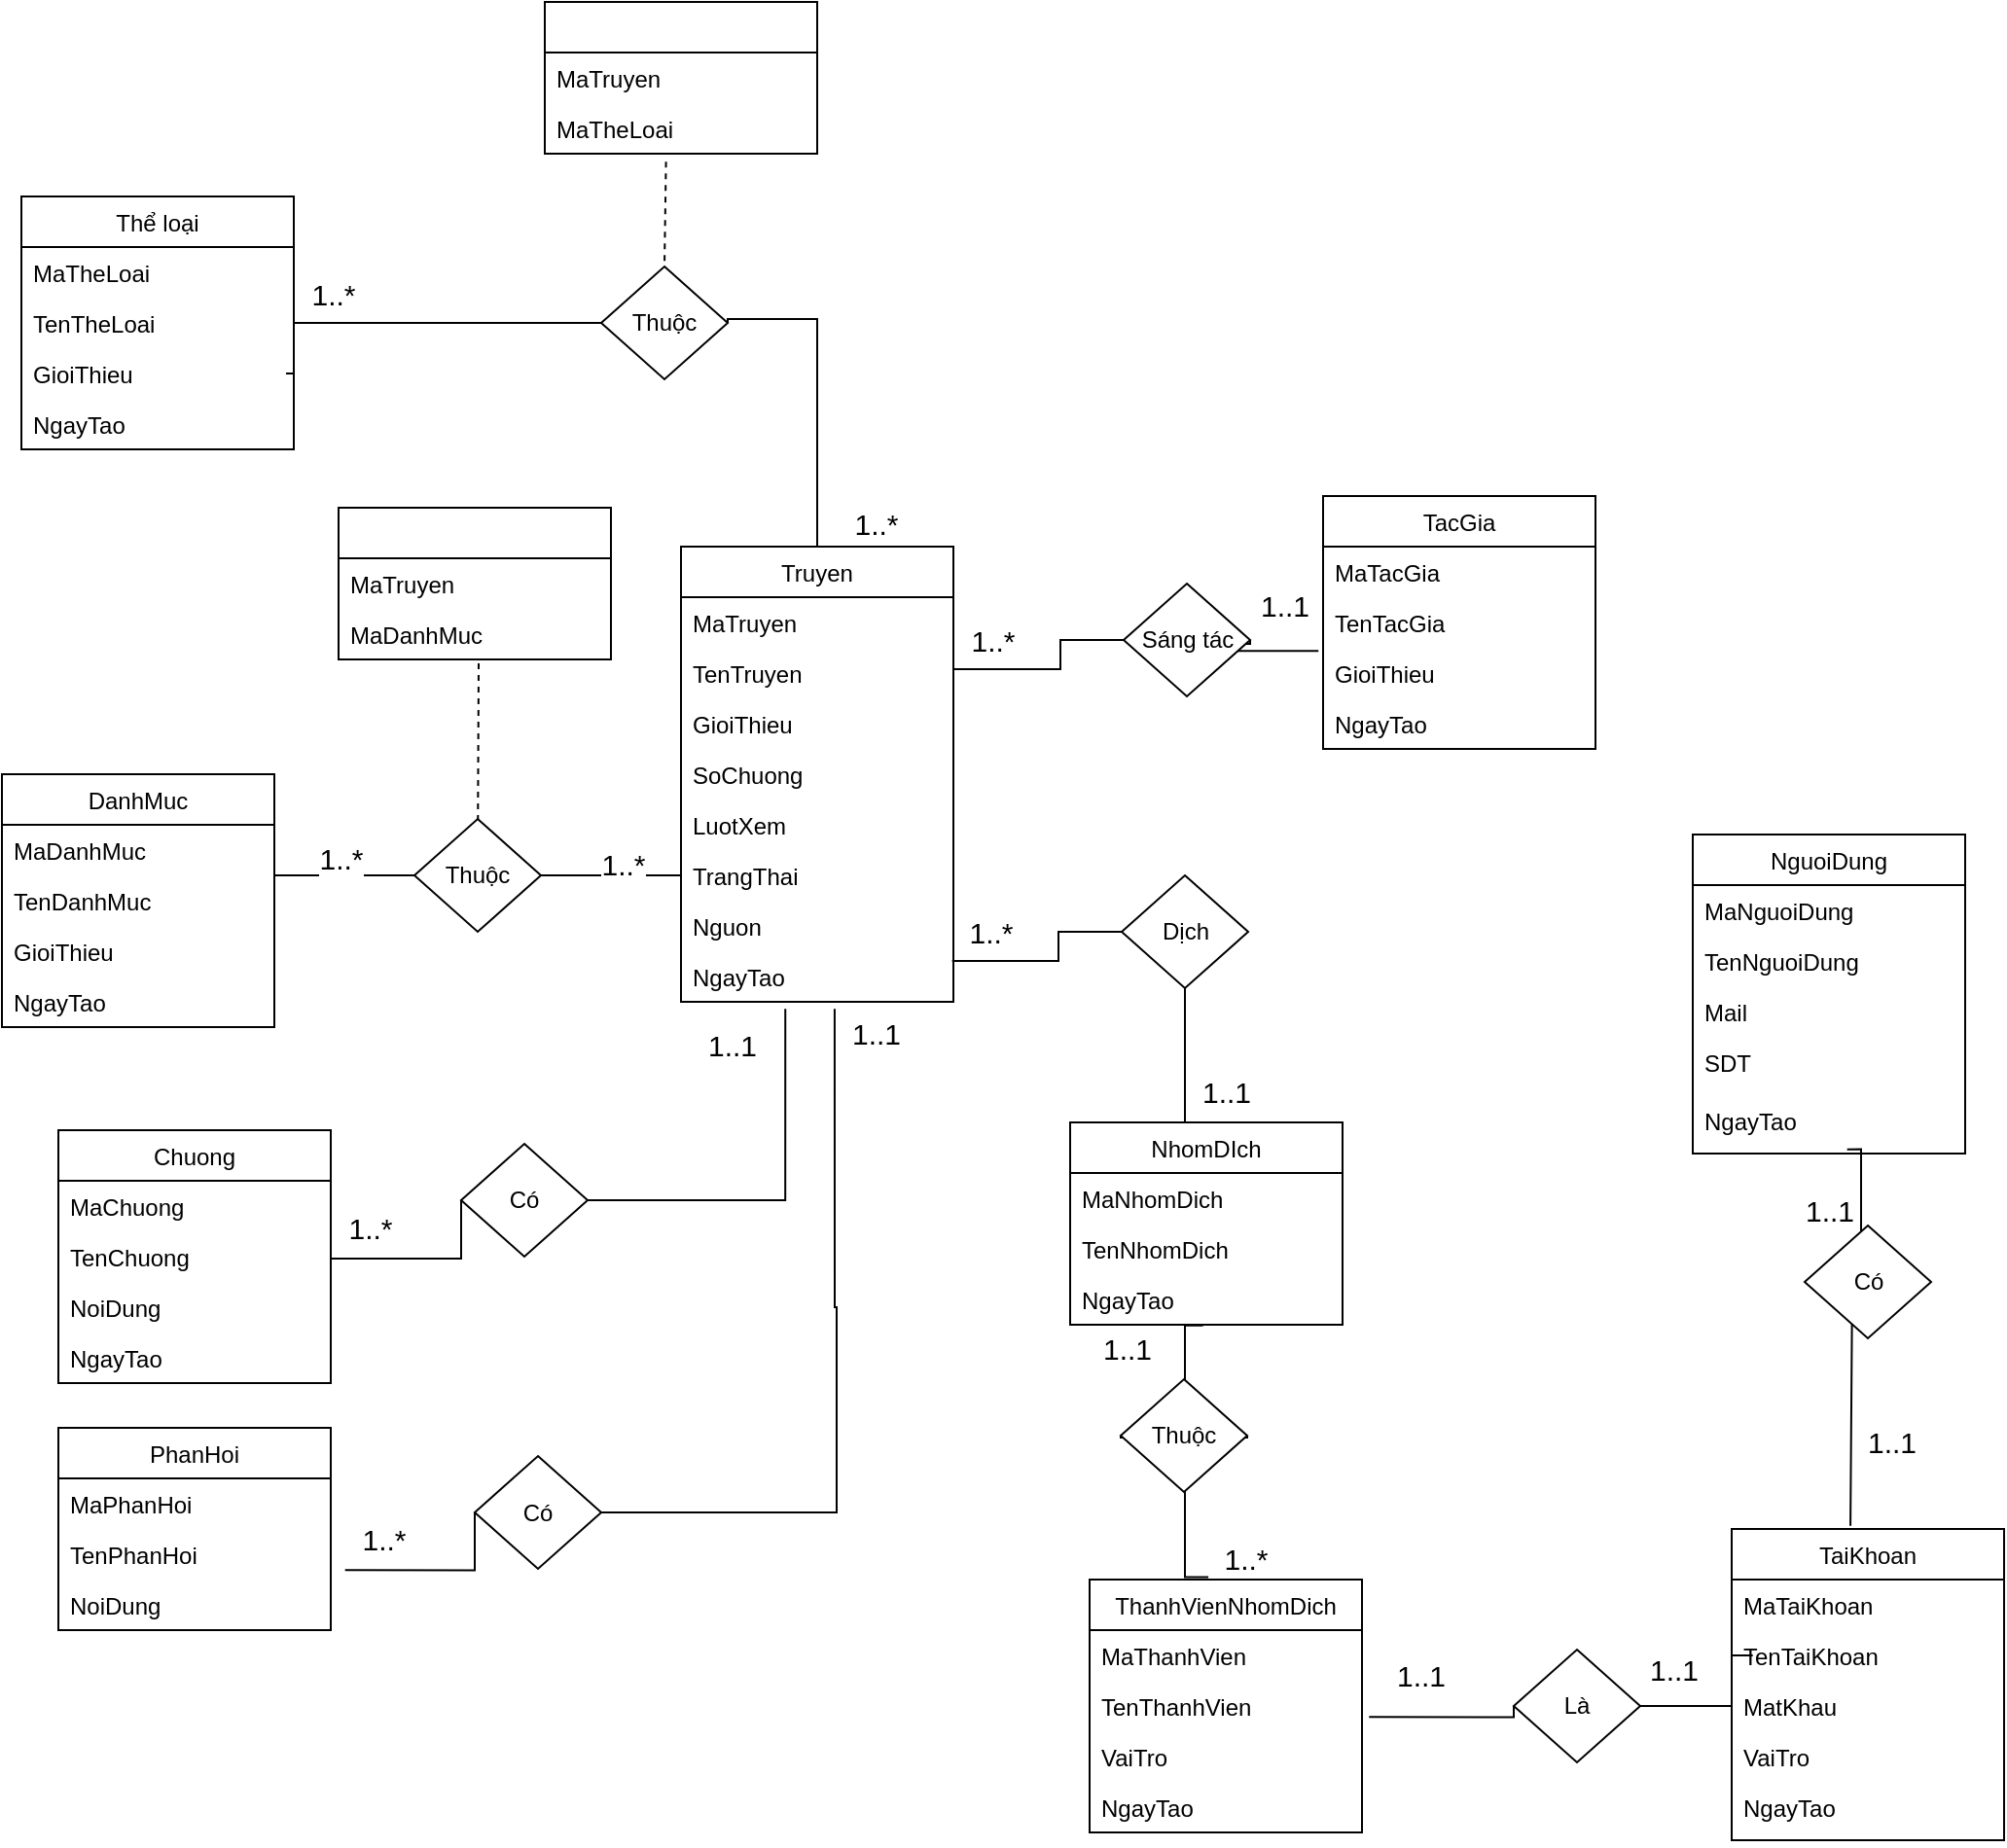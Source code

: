 <mxfile version="12.0.3" type="google" pages="1"><diagram name="Page-1" id="c4acf3e9-155e-7222-9cf6-157b1a14988f"><mxGraphModel dx="854" dy="446" grid="1" gridSize="10" guides="1" tooltips="1" connect="1" arrows="1" fold="1" page="1" pageScale="1" pageWidth="1654" pageHeight="2336" background="#ffffff" math="0" shadow="0"><root><mxCell id="0"/><mxCell id="1" parent="0"/><mxCell id="H9DN5l-8AdEKGh3G7MqB-5" value="DanhMuc" style="swimlane;fontStyle=0;childLayout=stackLayout;horizontal=1;startSize=26;fillColor=none;horizontalStack=0;resizeParent=1;resizeParentMax=0;resizeLast=0;collapsible=1;marginBottom=0;" parent="1" vertex="1"><mxGeometry x="360" y="427" width="140" height="130" as="geometry"/></mxCell><mxCell id="H9DN5l-8AdEKGh3G7MqB-6" value="MaDanhMuc" style="text;strokeColor=none;fillColor=none;align=left;verticalAlign=top;spacingLeft=4;spacingRight=4;overflow=hidden;rotatable=0;points=[[0,0.5],[1,0.5]];portConstraint=eastwest;" parent="H9DN5l-8AdEKGh3G7MqB-5" vertex="1"><mxGeometry y="26" width="140" height="26" as="geometry"/></mxCell><mxCell id="H9DN5l-8AdEKGh3G7MqB-7" value="TenDanhMuc" style="text;strokeColor=none;fillColor=none;align=left;verticalAlign=top;spacingLeft=4;spacingRight=4;overflow=hidden;rotatable=0;points=[[0,0.5],[1,0.5]];portConstraint=eastwest;" parent="H9DN5l-8AdEKGh3G7MqB-5" vertex="1"><mxGeometry y="52" width="140" height="26" as="geometry"/></mxCell><mxCell id="H9DN5l-8AdEKGh3G7MqB-8" value="GioiThieu&#10;" style="text;strokeColor=none;fillColor=none;align=left;verticalAlign=top;spacingLeft=4;spacingRight=4;overflow=hidden;rotatable=0;points=[[0,0.5],[1,0.5]];portConstraint=eastwest;" parent="H9DN5l-8AdEKGh3G7MqB-5" vertex="1"><mxGeometry y="78" width="140" height="26" as="geometry"/></mxCell><mxCell id="H9DN5l-8AdEKGh3G7MqB-9" value="NgayTao" style="text;strokeColor=none;fillColor=none;align=left;verticalAlign=top;spacingLeft=4;spacingRight=4;overflow=hidden;rotatable=0;points=[[0,0.5],[1,0.5]];portConstraint=eastwest;" parent="H9DN5l-8AdEKGh3G7MqB-5" vertex="1"><mxGeometry y="104" width="140" height="26" as="geometry"/></mxCell><mxCell id="H9DN5l-8AdEKGh3G7MqB-26" value="Thể loại" style="swimlane;fontStyle=0;childLayout=stackLayout;horizontal=1;startSize=26;fillColor=none;horizontalStack=0;resizeParent=1;resizeParentMax=0;resizeLast=0;collapsible=1;marginBottom=0;" parent="1" vertex="1"><mxGeometry x="370" y="130" width="140" height="130" as="geometry"/></mxCell><mxCell id="H9DN5l-8AdEKGh3G7MqB-27" value="MaTheLoai" style="text;strokeColor=none;fillColor=none;align=left;verticalAlign=top;spacingLeft=4;spacingRight=4;overflow=hidden;rotatable=0;points=[[0,0.5],[1,0.5]];portConstraint=eastwest;" parent="H9DN5l-8AdEKGh3G7MqB-26" vertex="1"><mxGeometry y="26" width="140" height="26" as="geometry"/></mxCell><mxCell id="H9DN5l-8AdEKGh3G7MqB-28" value="TenTheLoai" style="text;strokeColor=none;fillColor=none;align=left;verticalAlign=top;spacingLeft=4;spacingRight=4;overflow=hidden;rotatable=0;points=[[0,0.5],[1,0.5]];portConstraint=eastwest;" parent="H9DN5l-8AdEKGh3G7MqB-26" vertex="1"><mxGeometry y="52" width="140" height="26" as="geometry"/></mxCell><mxCell id="H9DN5l-8AdEKGh3G7MqB-29" value="GioiThieu&#10;" style="text;strokeColor=none;fillColor=none;align=left;verticalAlign=top;spacingLeft=4;spacingRight=4;overflow=hidden;rotatable=0;points=[[0,0.5],[1,0.5]];portConstraint=eastwest;" parent="H9DN5l-8AdEKGh3G7MqB-26" vertex="1"><mxGeometry y="78" width="140" height="26" as="geometry"/></mxCell><mxCell id="H9DN5l-8AdEKGh3G7MqB-30" value="NgayTao" style="text;strokeColor=none;fillColor=none;align=left;verticalAlign=top;spacingLeft=4;spacingRight=4;overflow=hidden;rotatable=0;points=[[0,0.5],[1,0.5]];portConstraint=eastwest;" parent="H9DN5l-8AdEKGh3G7MqB-26" vertex="1"><mxGeometry y="104" width="140" height="26" as="geometry"/></mxCell><mxCell id="H9DN5l-8AdEKGh3G7MqB-31" value="TacGia" style="swimlane;fontStyle=0;childLayout=stackLayout;horizontal=1;startSize=26;fillColor=none;horizontalStack=0;resizeParent=1;resizeParentMax=0;resizeLast=0;collapsible=1;marginBottom=0;" parent="1" vertex="1"><mxGeometry x="1039" y="284" width="140" height="130" as="geometry"/></mxCell><mxCell id="H9DN5l-8AdEKGh3G7MqB-32" value="MaTacGia" style="text;strokeColor=none;fillColor=none;align=left;verticalAlign=top;spacingLeft=4;spacingRight=4;overflow=hidden;rotatable=0;points=[[0,0.5],[1,0.5]];portConstraint=eastwest;" parent="H9DN5l-8AdEKGh3G7MqB-31" vertex="1"><mxGeometry y="26" width="140" height="26" as="geometry"/></mxCell><mxCell id="H9DN5l-8AdEKGh3G7MqB-33" value="TenTacGia" style="text;strokeColor=none;fillColor=none;align=left;verticalAlign=top;spacingLeft=4;spacingRight=4;overflow=hidden;rotatable=0;points=[[0,0.5],[1,0.5]];portConstraint=eastwest;" parent="H9DN5l-8AdEKGh3G7MqB-31" vertex="1"><mxGeometry y="52" width="140" height="26" as="geometry"/></mxCell><mxCell id="H9DN5l-8AdEKGh3G7MqB-34" value="GioiThieu" style="text;strokeColor=none;fillColor=none;align=left;verticalAlign=top;spacingLeft=4;spacingRight=4;overflow=hidden;rotatable=0;points=[[0,0.5],[1,0.5]];portConstraint=eastwest;" parent="H9DN5l-8AdEKGh3G7MqB-31" vertex="1"><mxGeometry y="78" width="140" height="26" as="geometry"/></mxCell><mxCell id="H9DN5l-8AdEKGh3G7MqB-35" value="NgayTao" style="text;strokeColor=none;fillColor=none;align=left;verticalAlign=top;spacingLeft=4;spacingRight=4;overflow=hidden;rotatable=0;points=[[0,0.5],[1,0.5]];portConstraint=eastwest;" parent="H9DN5l-8AdEKGh3G7MqB-31" vertex="1"><mxGeometry y="104" width="140" height="26" as="geometry"/></mxCell><mxCell id="H9DN5l-8AdEKGh3G7MqB-36" value="Truyen" style="swimlane;fontStyle=0;childLayout=stackLayout;horizontal=1;startSize=26;fillColor=none;horizontalStack=0;resizeParent=1;resizeParentMax=0;resizeLast=0;collapsible=1;marginBottom=0;" parent="1" vertex="1"><mxGeometry x="709" y="310" width="140" height="234" as="geometry"/></mxCell><mxCell id="H9DN5l-8AdEKGh3G7MqB-37" value="MaTruyen" style="text;strokeColor=none;fillColor=none;align=left;verticalAlign=top;spacingLeft=4;spacingRight=4;overflow=hidden;rotatable=0;points=[[0,0.5],[1,0.5]];portConstraint=eastwest;" parent="H9DN5l-8AdEKGh3G7MqB-36" vertex="1"><mxGeometry y="26" width="140" height="26" as="geometry"/></mxCell><mxCell id="H9DN5l-8AdEKGh3G7MqB-38" value="TenTruyen" style="text;strokeColor=none;fillColor=none;align=left;verticalAlign=top;spacingLeft=4;spacingRight=4;overflow=hidden;rotatable=0;points=[[0,0.5],[1,0.5]];portConstraint=eastwest;" parent="H9DN5l-8AdEKGh3G7MqB-36" vertex="1"><mxGeometry y="52" width="140" height="26" as="geometry"/></mxCell><mxCell id="H9DN5l-8AdEKGh3G7MqB-39" value="GioiThieu" style="text;strokeColor=none;fillColor=none;align=left;verticalAlign=top;spacingLeft=4;spacingRight=4;overflow=hidden;rotatable=0;points=[[0,0.5],[1,0.5]];portConstraint=eastwest;" parent="H9DN5l-8AdEKGh3G7MqB-36" vertex="1"><mxGeometry y="78" width="140" height="26" as="geometry"/></mxCell><mxCell id="H9DN5l-8AdEKGh3G7MqB-40" value="SoChuong" style="text;strokeColor=none;fillColor=none;align=left;verticalAlign=top;spacingLeft=4;spacingRight=4;overflow=hidden;rotatable=0;points=[[0,0.5],[1,0.5]];portConstraint=eastwest;" parent="H9DN5l-8AdEKGh3G7MqB-36" vertex="1"><mxGeometry y="104" width="140" height="26" as="geometry"/></mxCell><mxCell id="H9DN5l-8AdEKGh3G7MqB-41" value="LuotXem" style="text;strokeColor=none;fillColor=none;align=left;verticalAlign=top;spacingLeft=4;spacingRight=4;overflow=hidden;rotatable=0;points=[[0,0.5],[1,0.5]];portConstraint=eastwest;" parent="H9DN5l-8AdEKGh3G7MqB-36" vertex="1"><mxGeometry y="130" width="140" height="26" as="geometry"/></mxCell><mxCell id="H9DN5l-8AdEKGh3G7MqB-42" value="TrangThai" style="text;strokeColor=none;fillColor=none;align=left;verticalAlign=top;spacingLeft=4;spacingRight=4;overflow=hidden;rotatable=0;points=[[0,0.5],[1,0.5]];portConstraint=eastwest;" parent="H9DN5l-8AdEKGh3G7MqB-36" vertex="1"><mxGeometry y="156" width="140" height="26" as="geometry"/></mxCell><mxCell id="H9DN5l-8AdEKGh3G7MqB-43" value="Nguon" style="text;strokeColor=none;fillColor=none;align=left;verticalAlign=top;spacingLeft=4;spacingRight=4;overflow=hidden;rotatable=0;points=[[0,0.5],[1,0.5]];portConstraint=eastwest;" parent="H9DN5l-8AdEKGh3G7MqB-36" vertex="1"><mxGeometry y="182" width="140" height="26" as="geometry"/></mxCell><mxCell id="H9DN5l-8AdEKGh3G7MqB-44" value="NgayTao" style="text;strokeColor=none;fillColor=none;align=left;verticalAlign=top;spacingLeft=4;spacingRight=4;overflow=hidden;rotatable=0;points=[[0,0.5],[1,0.5]];portConstraint=eastwest;" parent="H9DN5l-8AdEKGh3G7MqB-36" vertex="1"><mxGeometry y="208" width="140" height="26" as="geometry"/></mxCell><mxCell id="H9DN5l-8AdEKGh3G7MqB-45" value="Chuong" style="swimlane;fontStyle=0;childLayout=stackLayout;horizontal=1;startSize=26;fillColor=none;horizontalStack=0;resizeParent=1;resizeParentMax=0;resizeLast=0;collapsible=1;marginBottom=0;" parent="1" vertex="1"><mxGeometry x="389" y="610" width="140" height="130" as="geometry"/></mxCell><mxCell id="H9DN5l-8AdEKGh3G7MqB-46" value="MaChuong" style="text;strokeColor=none;fillColor=none;align=left;verticalAlign=top;spacingLeft=4;spacingRight=4;overflow=hidden;rotatable=0;points=[[0,0.5],[1,0.5]];portConstraint=eastwest;" parent="H9DN5l-8AdEKGh3G7MqB-45" vertex="1"><mxGeometry y="26" width="140" height="26" as="geometry"/></mxCell><mxCell id="H9DN5l-8AdEKGh3G7MqB-47" value="TenChuong" style="text;strokeColor=none;fillColor=none;align=left;verticalAlign=top;spacingLeft=4;spacingRight=4;overflow=hidden;rotatable=0;points=[[0,0.5],[1,0.5]];portConstraint=eastwest;" parent="H9DN5l-8AdEKGh3G7MqB-45" vertex="1"><mxGeometry y="52" width="140" height="26" as="geometry"/></mxCell><mxCell id="H9DN5l-8AdEKGh3G7MqB-48" value="NoiDung" style="text;strokeColor=none;fillColor=none;align=left;verticalAlign=top;spacingLeft=4;spacingRight=4;overflow=hidden;rotatable=0;points=[[0,0.5],[1,0.5]];portConstraint=eastwest;" parent="H9DN5l-8AdEKGh3G7MqB-45" vertex="1"><mxGeometry y="78" width="140" height="26" as="geometry"/></mxCell><mxCell id="H9DN5l-8AdEKGh3G7MqB-49" value="NgayTao" style="text;strokeColor=none;fillColor=none;align=left;verticalAlign=top;spacingLeft=4;spacingRight=4;overflow=hidden;rotatable=0;points=[[0,0.5],[1,0.5]];portConstraint=eastwest;" parent="H9DN5l-8AdEKGh3G7MqB-45" vertex="1"><mxGeometry y="104" width="140" height="26" as="geometry"/></mxCell><mxCell id="H9DN5l-8AdEKGh3G7MqB-50" value="NguoiDung" style="swimlane;fontStyle=0;childLayout=stackLayout;horizontal=1;startSize=26;fillColor=none;horizontalStack=0;resizeParent=1;resizeParentMax=0;resizeLast=0;collapsible=1;marginBottom=0;" parent="1" vertex="1"><mxGeometry x="1229" y="458" width="140" height="164" as="geometry"/></mxCell><mxCell id="H9DN5l-8AdEKGh3G7MqB-51" value="MaNguoiDung" style="text;strokeColor=none;fillColor=none;align=left;verticalAlign=top;spacingLeft=4;spacingRight=4;overflow=hidden;rotatable=0;points=[[0,0.5],[1,0.5]];portConstraint=eastwest;" parent="H9DN5l-8AdEKGh3G7MqB-50" vertex="1"><mxGeometry y="26" width="140" height="26" as="geometry"/></mxCell><mxCell id="H9DN5l-8AdEKGh3G7MqB-52" value="TenNguoiDung" style="text;strokeColor=none;fillColor=none;align=left;verticalAlign=top;spacingLeft=4;spacingRight=4;overflow=hidden;rotatable=0;points=[[0,0.5],[1,0.5]];portConstraint=eastwest;" parent="H9DN5l-8AdEKGh3G7MqB-50" vertex="1"><mxGeometry y="52" width="140" height="26" as="geometry"/></mxCell><mxCell id="H9DN5l-8AdEKGh3G7MqB-53" value="Mail" style="text;strokeColor=none;fillColor=none;align=left;verticalAlign=top;spacingLeft=4;spacingRight=4;overflow=hidden;rotatable=0;points=[[0,0.5],[1,0.5]];portConstraint=eastwest;" parent="H9DN5l-8AdEKGh3G7MqB-50" vertex="1"><mxGeometry y="78" width="140" height="26" as="geometry"/></mxCell><mxCell id="H9DN5l-8AdEKGh3G7MqB-54" value="SDT" style="text;strokeColor=none;fillColor=none;align=left;verticalAlign=top;spacingLeft=4;spacingRight=4;overflow=hidden;rotatable=0;points=[[0,0.5],[1,0.5]];portConstraint=eastwest;" parent="H9DN5l-8AdEKGh3G7MqB-50" vertex="1"><mxGeometry y="104" width="140" height="30" as="geometry"/></mxCell><mxCell id="H9DN5l-8AdEKGh3G7MqB-61" value="NgayTao" style="text;strokeColor=none;fillColor=none;align=left;verticalAlign=top;spacingLeft=4;spacingRight=4;overflow=hidden;rotatable=0;points=[[0,0.5],[1,0.5]];portConstraint=eastwest;" parent="H9DN5l-8AdEKGh3G7MqB-50" vertex="1"><mxGeometry y="134" width="140" height="30" as="geometry"/></mxCell><mxCell id="H9DN5l-8AdEKGh3G7MqB-62" value="NhomDIch" style="swimlane;fontStyle=0;childLayout=stackLayout;horizontal=1;startSize=26;fillColor=none;horizontalStack=0;resizeParent=1;resizeParentMax=0;resizeLast=0;collapsible=1;marginBottom=0;" parent="1" vertex="1"><mxGeometry x="909" y="606" width="140" height="104" as="geometry"/></mxCell><mxCell id="H9DN5l-8AdEKGh3G7MqB-63" value="MaNhomDich" style="text;strokeColor=none;fillColor=none;align=left;verticalAlign=top;spacingLeft=4;spacingRight=4;overflow=hidden;rotatable=0;points=[[0,0.5],[1,0.5]];portConstraint=eastwest;" parent="H9DN5l-8AdEKGh3G7MqB-62" vertex="1"><mxGeometry y="26" width="140" height="26" as="geometry"/></mxCell><mxCell id="H9DN5l-8AdEKGh3G7MqB-64" value="TenNhomDich" style="text;strokeColor=none;fillColor=none;align=left;verticalAlign=top;spacingLeft=4;spacingRight=4;overflow=hidden;rotatable=0;points=[[0,0.5],[1,0.5]];portConstraint=eastwest;" parent="H9DN5l-8AdEKGh3G7MqB-62" vertex="1"><mxGeometry y="52" width="140" height="26" as="geometry"/></mxCell><mxCell id="H9DN5l-8AdEKGh3G7MqB-65" value="NgayTao" style="text;strokeColor=none;fillColor=none;align=left;verticalAlign=top;spacingLeft=4;spacingRight=4;overflow=hidden;rotatable=0;points=[[0,0.5],[1,0.5]];portConstraint=eastwest;" parent="H9DN5l-8AdEKGh3G7MqB-62" vertex="1"><mxGeometry y="78" width="140" height="26" as="geometry"/></mxCell><mxCell id="H9DN5l-8AdEKGh3G7MqB-66" value="ThanhVienNhomDich" style="swimlane;fontStyle=0;childLayout=stackLayout;horizontal=1;startSize=26;fillColor=none;horizontalStack=0;resizeParent=1;resizeParentMax=0;resizeLast=0;collapsible=1;marginBottom=0;" parent="1" vertex="1"><mxGeometry x="919" y="841" width="140" height="130" as="geometry"/></mxCell><mxCell id="H9DN5l-8AdEKGh3G7MqB-67" value="MaThanhVien" style="text;strokeColor=none;fillColor=none;align=left;verticalAlign=top;spacingLeft=4;spacingRight=4;overflow=hidden;rotatable=0;points=[[0,0.5],[1,0.5]];portConstraint=eastwest;" parent="H9DN5l-8AdEKGh3G7MqB-66" vertex="1"><mxGeometry y="26" width="140" height="26" as="geometry"/></mxCell><mxCell id="H9DN5l-8AdEKGh3G7MqB-68" value="TenThanhVien" style="text;strokeColor=none;fillColor=none;align=left;verticalAlign=top;spacingLeft=4;spacingRight=4;overflow=hidden;rotatable=0;points=[[0,0.5],[1,0.5]];portConstraint=eastwest;" parent="H9DN5l-8AdEKGh3G7MqB-66" vertex="1"><mxGeometry y="52" width="140" height="26" as="geometry"/></mxCell><mxCell id="H9DN5l-8AdEKGh3G7MqB-69" value="VaiTro" style="text;strokeColor=none;fillColor=none;align=left;verticalAlign=top;spacingLeft=4;spacingRight=4;overflow=hidden;rotatable=0;points=[[0,0.5],[1,0.5]];portConstraint=eastwest;" parent="H9DN5l-8AdEKGh3G7MqB-66" vertex="1"><mxGeometry y="78" width="140" height="26" as="geometry"/></mxCell><mxCell id="H9DN5l-8AdEKGh3G7MqB-70" value="NgayTao" style="text;strokeColor=none;fillColor=none;align=left;verticalAlign=top;spacingLeft=4;spacingRight=4;overflow=hidden;rotatable=0;points=[[0,0.5],[1,0.5]];portConstraint=eastwest;" parent="H9DN5l-8AdEKGh3G7MqB-66" vertex="1"><mxGeometry y="104" width="140" height="26" as="geometry"/></mxCell><mxCell id="H9DN5l-8AdEKGh3G7MqB-71" value="PhanHoi" style="swimlane;fontStyle=0;childLayout=stackLayout;horizontal=1;startSize=26;fillColor=none;horizontalStack=0;resizeParent=1;resizeParentMax=0;resizeLast=0;collapsible=1;marginBottom=0;" parent="1" vertex="1"><mxGeometry x="389" y="763" width="140" height="104" as="geometry"/></mxCell><mxCell id="H9DN5l-8AdEKGh3G7MqB-72" value="MaPhanHoi" style="text;strokeColor=none;fillColor=none;align=left;verticalAlign=top;spacingLeft=4;spacingRight=4;overflow=hidden;rotatable=0;points=[[0,0.5],[1,0.5]];portConstraint=eastwest;" parent="H9DN5l-8AdEKGh3G7MqB-71" vertex="1"><mxGeometry y="26" width="140" height="26" as="geometry"/></mxCell><mxCell id="H9DN5l-8AdEKGh3G7MqB-73" value="TenPhanHoi" style="text;strokeColor=none;fillColor=none;align=left;verticalAlign=top;spacingLeft=4;spacingRight=4;overflow=hidden;rotatable=0;points=[[0,0.5],[1,0.5]];portConstraint=eastwest;" parent="H9DN5l-8AdEKGh3G7MqB-71" vertex="1"><mxGeometry y="52" width="140" height="26" as="geometry"/></mxCell><mxCell id="H9DN5l-8AdEKGh3G7MqB-74" value="NoiDung" style="text;strokeColor=none;fillColor=none;align=left;verticalAlign=top;spacingLeft=4;spacingRight=4;overflow=hidden;rotatable=0;points=[[0,0.5],[1,0.5]];portConstraint=eastwest;" parent="H9DN5l-8AdEKGh3G7MqB-71" vertex="1"><mxGeometry y="78" width="140" height="26" as="geometry"/></mxCell><mxCell id="H9DN5l-8AdEKGh3G7MqB-88" value="1..*" style="edgeStyle=orthogonalEdgeStyle;rounded=0;orthogonalLoop=1;jettySize=auto;html=1;exitX=1;exitY=0.5;exitDx=0;exitDy=0;entryX=0;entryY=0.5;entryDx=0;entryDy=0;endArrow=none;endFill=0;fontSize=15;" parent="1" source="H9DN5l-8AdEKGh3G7MqB-78" target="H9DN5l-8AdEKGh3G7MqB-41" edge="1"><mxGeometry x="0.59" y="30" relative="1" as="geometry"><Array as="points"><mxPoint x="709" y="479"/></Array><mxPoint as="offset"/></mxGeometry></mxCell><mxCell id="H9DN5l-8AdEKGh3G7MqB-78" value="Thuộc" style="rhombus;whiteSpace=wrap;html=1;" parent="1" vertex="1"><mxGeometry x="572" y="450" width="65" height="58" as="geometry"/></mxCell><mxCell id="H9DN5l-8AdEKGh3G7MqB-89" value="1..*" style="edgeStyle=orthogonalEdgeStyle;rounded=0;orthogonalLoop=1;jettySize=auto;html=1;exitX=1;exitY=0.5;exitDx=0;exitDy=0;entryX=0;entryY=0.5;entryDx=0;entryDy=0;endArrow=none;endFill=0;fontSize=15;" parent="1" source="H9DN5l-8AdEKGh3G7MqB-7" target="H9DN5l-8AdEKGh3G7MqB-78" edge="1"><mxGeometry x="-0.381" y="-22" relative="1" as="geometry"><mxPoint x="529.333" y="505" as="sourcePoint"/><mxPoint x="698.667" y="539.667" as="targetPoint"/><Array as="points"><mxPoint x="500" y="479"/></Array><mxPoint x="20" y="-31" as="offset"/></mxGeometry></mxCell><mxCell id="H9DN5l-8AdEKGh3G7MqB-100" value="1..*" style="edgeStyle=orthogonalEdgeStyle;rounded=0;orthogonalLoop=1;jettySize=auto;html=1;exitX=1;exitY=0.5;exitDx=0;exitDy=0;entryX=0.5;entryY=0;entryDx=0;entryDy=0;endArrow=none;endFill=0;fontSize=15;" parent="1" source="H9DN5l-8AdEKGh3G7MqB-101" target="H9DN5l-8AdEKGh3G7MqB-36" edge="1"><mxGeometry x="0.855" y="30" relative="1" as="geometry"><mxPoint x="686" y="167" as="targetPoint"/><Array as="points"><mxPoint x="779" y="193"/><mxPoint x="779" y="310"/></Array><mxPoint as="offset"/><mxPoint x="629" y="193" as="sourcePoint"/></mxGeometry></mxCell><mxCell id="H9DN5l-8AdEKGh3G7MqB-102" value="1..*" style="edgeStyle=orthogonalEdgeStyle;rounded=0;orthogonalLoop=1;jettySize=auto;html=1;exitX=1;exitY=0.5;exitDx=0;exitDy=0;entryX=0;entryY=0.5;entryDx=0;entryDy=0;endArrow=none;endFill=0;fontSize=15;" parent="1" target="H9DN5l-8AdEKGh3G7MqB-101" edge="1"><mxGeometry x="-0.466" y="15" relative="1" as="geometry"><mxPoint x="506" y="221" as="sourcePoint"/><mxPoint x="675.667" y="255.667" as="targetPoint"/><Array as="points"><mxPoint x="510" y="221"/><mxPoint x="510" y="195"/></Array><mxPoint as="offset"/></mxGeometry></mxCell><mxCell id="H9DN5l-8AdEKGh3G7MqB-110" value="1..1" style="edgeStyle=orthogonalEdgeStyle;rounded=0;orthogonalLoop=1;jettySize=auto;html=1;exitX=1;exitY=0.5;exitDx=0;exitDy=0;entryX=-0.017;entryY=0.064;entryDx=0;entryDy=0;endArrow=none;endFill=0;fontSize=15;entryPerimeter=0;" parent="1" source="H9DN5l-8AdEKGh3G7MqB-111" target="H9DN5l-8AdEKGh3G7MqB-34" edge="1"><mxGeometry x="0.71" y="24" relative="1" as="geometry"><mxPoint x="1019.833" y="347" as="targetPoint"/><Array as="points"><mxPoint x="963" y="360"/></Array><mxPoint as="offset"/></mxGeometry></mxCell><mxCell id="H9DN5l-8AdEKGh3G7MqB-111" value="Sáng tác" style="rhombus;whiteSpace=wrap;html=1;" parent="1" vertex="1"><mxGeometry x="936.5" y="329" width="65" height="58" as="geometry"/></mxCell><mxCell id="H9DN5l-8AdEKGh3G7MqB-112" value="1..*" style="edgeStyle=orthogonalEdgeStyle;rounded=0;orthogonalLoop=1;jettySize=auto;html=1;entryX=0;entryY=0.5;entryDx=0;entryDy=0;endArrow=none;endFill=0;fontSize=15;" parent="1" target="H9DN5l-8AdEKGh3G7MqB-111" edge="1"><mxGeometry x="0.368" y="35" relative="1" as="geometry"><mxPoint x="849" y="373" as="sourcePoint"/><mxPoint x="1009.167" y="433.667" as="targetPoint"/><Array as="points"><mxPoint x="904" y="373"/></Array><mxPoint x="-35" y="35" as="offset"/></mxGeometry></mxCell><mxCell id="H9DN5l-8AdEKGh3G7MqB-114" value="1..1" style="edgeStyle=orthogonalEdgeStyle;rounded=0;orthogonalLoop=1;jettySize=auto;html=1;exitX=1;exitY=0.5;exitDx=0;exitDy=0;endArrow=none;endFill=0;fontSize=15;entryX=0.383;entryY=1.141;entryDx=0;entryDy=0;entryPerimeter=0;" parent="1" source="H9DN5l-8AdEKGh3G7MqB-115" target="H9DN5l-8AdEKGh3G7MqB-44" edge="1"><mxGeometry x="0.817" y="28" relative="1" as="geometry"><mxPoint x="777" y="540" as="targetPoint"/><Array as="points"><mxPoint x="763" y="646"/></Array><mxPoint as="offset"/></mxGeometry></mxCell><mxCell id="H9DN5l-8AdEKGh3G7MqB-115" value="Có" style="rhombus;whiteSpace=wrap;html=1;" parent="1" vertex="1"><mxGeometry x="596" y="617" width="65" height="58" as="geometry"/></mxCell><mxCell id="H9DN5l-8AdEKGh3G7MqB-116" value="1..*" style="edgeStyle=orthogonalEdgeStyle;rounded=0;orthogonalLoop=1;jettySize=auto;html=1;exitX=1;exitY=0.5;exitDx=0;exitDy=0;entryX=0;entryY=0.5;entryDx=0;entryDy=0;endArrow=none;endFill=0;fontSize=15;" parent="1" source="H9DN5l-8AdEKGh3G7MqB-47" target="H9DN5l-8AdEKGh3G7MqB-115" edge="1"><mxGeometry x="0.715" y="47" relative="1" as="geometry"><mxPoint x="538.833" y="672" as="sourcePoint"/><mxPoint x="708.167" y="706.667" as="targetPoint"/><Array as="points"><mxPoint x="596" y="676"/></Array><mxPoint as="offset"/></mxGeometry></mxCell><mxCell id="H9DN5l-8AdEKGh3G7MqB-122" value="1..1" style="edgeStyle=orthogonalEdgeStyle;rounded=0;orthogonalLoop=1;jettySize=auto;html=1;exitX=1;exitY=0.5;exitDx=0;exitDy=0;endArrow=none;endFill=0;fontSize=15;entryX=0.564;entryY=1.141;entryDx=0;entryDy=0;entryPerimeter=0;" parent="1" source="H9DN5l-8AdEKGh3G7MqB-123" target="H9DN5l-8AdEKGh3G7MqB-44" edge="1"><mxGeometry x="0.935" y="-21" relative="1" as="geometry"><mxPoint x="784.333" y="700.167" as="targetPoint"/><Array as="points"><mxPoint x="789" y="806"/><mxPoint x="789" y="701"/><mxPoint x="788" y="701"/></Array><mxPoint as="offset"/></mxGeometry></mxCell><mxCell id="H9DN5l-8AdEKGh3G7MqB-123" value="Có" style="rhombus;whiteSpace=wrap;html=1;" parent="1" vertex="1"><mxGeometry x="603" y="777.5" width="65" height="58" as="geometry"/></mxCell><mxCell id="H9DN5l-8AdEKGh3G7MqB-124" value="1..*" style="edgeStyle=orthogonalEdgeStyle;rounded=0;orthogonalLoop=1;jettySize=auto;html=1;exitX=1;exitY=0.5;exitDx=0;exitDy=0;entryX=0;entryY=0.5;entryDx=0;entryDy=0;endArrow=none;endFill=0;fontSize=15;" parent="1" target="H9DN5l-8AdEKGh3G7MqB-123" edge="1"><mxGeometry x="0.715" y="47" relative="1" as="geometry"><mxPoint x="536.333" y="836.167" as="sourcePoint"/><mxPoint x="715.167" y="867.167" as="targetPoint"/><Array as="points"><mxPoint x="603" y="836.5"/></Array><mxPoint as="offset"/></mxGeometry></mxCell><mxCell id="H9DN5l-8AdEKGh3G7MqB-125" value="1..1" style="edgeStyle=orthogonalEdgeStyle;rounded=0;orthogonalLoop=1;jettySize=auto;html=1;exitX=0.5;exitY=1;exitDx=0;exitDy=0;entryX=0.5;entryY=0;entryDx=0;entryDy=0;endArrow=none;endFill=0;fontSize=15;" parent="1" source="H9DN5l-8AdEKGh3G7MqB-126" target="H9DN5l-8AdEKGh3G7MqB-62" edge="1"><mxGeometry x="1" y="19" relative="1" as="geometry"><mxPoint x="1035" y="513.667" as="targetPoint"/><Array as="points"><mxPoint x="968" y="606"/></Array><mxPoint x="10" y="3" as="offset"/></mxGeometry></mxCell><mxCell id="H9DN5l-8AdEKGh3G7MqB-126" value="Dịch" style="rhombus;whiteSpace=wrap;html=1;" parent="1" vertex="1"><mxGeometry x="935.5" y="479" width="65" height="58" as="geometry"/></mxCell><mxCell id="H9DN5l-8AdEKGh3G7MqB-127" value="1..*" style="edgeStyle=orthogonalEdgeStyle;rounded=0;orthogonalLoop=1;jettySize=auto;html=1;entryX=0;entryY=0.5;entryDx=0;entryDy=0;endArrow=none;endFill=0;fontSize=15;" parent="1" target="H9DN5l-8AdEKGh3G7MqB-126" edge="1"><mxGeometry x="0.368" y="35" relative="1" as="geometry"><mxPoint x="848.333" y="523" as="sourcePoint"/><mxPoint x="1008.167" y="583.667" as="targetPoint"/><Array as="points"><mxPoint x="903" y="523"/></Array><mxPoint x="-35" y="35" as="offset"/></mxGeometry></mxCell><mxCell id="H9DN5l-8AdEKGh3G7MqB-129" value="1..1" style="edgeStyle=orthogonalEdgeStyle;rounded=0;orthogonalLoop=1;jettySize=auto;html=1;exitX=1;exitY=0.5;exitDx=0;exitDy=0;entryX=0.488;entryY=1.013;entryDx=0;entryDy=0;endArrow=none;endFill=0;fontSize=15;entryPerimeter=0;" parent="1" source="H9DN5l-8AdEKGh3G7MqB-130" target="H9DN5l-8AdEKGh3G7MqB-65" edge="1"><mxGeometry x="0.59" y="30" relative="1" as="geometry"><mxPoint x="1057.833" y="741" as="targetPoint"/><Array as="points"><mxPoint x="968" y="768"/><mxPoint x="968" y="710"/></Array><mxPoint as="offset"/></mxGeometry></mxCell><mxCell id="H9DN5l-8AdEKGh3G7MqB-131" value="1..*" style="edgeStyle=orthogonalEdgeStyle;rounded=0;orthogonalLoop=1;jettySize=auto;html=1;exitX=0.436;exitY=-0.01;exitDx=0;exitDy=0;entryX=0;entryY=0.5;entryDx=0;entryDy=0;endArrow=none;endFill=0;fontSize=15;exitPerimeter=0;" parent="1" source="H9DN5l-8AdEKGh3G7MqB-66" target="H9DN5l-8AdEKGh3G7MqB-130" edge="1"><mxGeometry x="-0.631" y="-31" relative="1" as="geometry"><mxPoint x="877.833" y="793" as="sourcePoint"/><mxPoint x="1047.167" y="827.667" as="targetPoint"/><Array as="points"><mxPoint x="968" y="840"/><mxPoint x="968" y="768"/></Array><mxPoint as="offset"/></mxGeometry></mxCell><mxCell id="H9DN5l-8AdEKGh3G7MqB-130" value="Thuộc" style="rhombus;whiteSpace=wrap;html=1;" parent="1" vertex="1"><mxGeometry x="935" y="738" width="65" height="58" as="geometry"/></mxCell><mxCell id="H9DN5l-8AdEKGh3G7MqB-145" value="1..1" style="edgeStyle=orthogonalEdgeStyle;rounded=0;orthogonalLoop=1;jettySize=auto;html=1;exitX=0.436;exitY=-0.01;exitDx=0;exitDy=0;entryX=0;entryY=0.5;entryDx=0;entryDy=0;endArrow=none;endFill=0;fontSize=15;exitPerimeter=0;" parent="1" source="H9DN5l-8AdEKGh3G7MqB-55" target="H9DN5l-8AdEKGh3G7MqB-146" edge="1"><mxGeometry x="-0.483" y="-20" relative="1" as="geometry"><mxPoint x="1241.5" y="758.167" as="sourcePoint"/><mxPoint x="1308.667" y="746.167" as="targetPoint"/><Array as="points"><mxPoint x="1311" y="685"/><mxPoint x="1319" y="685"/><mxPoint x="1319" y="688"/></Array><mxPoint as="offset"/></mxGeometry></mxCell><mxCell id="H9DN5l-8AdEKGh3G7MqB-153" value="1..1" style="edgeStyle=orthogonalEdgeStyle;rounded=0;orthogonalLoop=1;jettySize=auto;html=1;exitX=1;exitY=0.5;exitDx=0;exitDy=0;entryX=0.488;entryY=1.013;entryDx=0;entryDy=0;endArrow=none;endFill=0;fontSize=15;entryPerimeter=0;" parent="1" edge="1"><mxGeometry x="0.042" y="17" relative="1" as="geometry"><mxPoint x="1308.333" y="619.833" as="targetPoint"/><Array as="points"><mxPoint x="1315.5" y="677.5"/><mxPoint x="1315.5" y="620.5"/></Array><mxPoint as="offset"/><mxPoint x="1331" y="677.167" as="sourcePoint"/></mxGeometry></mxCell><mxCell id="H9DN5l-8AdEKGh3G7MqB-146" value="Có" style="rhombus;whiteSpace=wrap;html=1;" parent="1" vertex="1"><mxGeometry x="1286.5" y="659" width="65" height="58" as="geometry"/></mxCell><mxCell id="H9DN5l-8AdEKGh3G7MqB-155" value="1..1" style="edgeStyle=orthogonalEdgeStyle;rounded=0;orthogonalLoop=1;jettySize=auto;html=1;exitX=1;exitY=0.5;exitDx=0;exitDy=0;entryX=0;entryY=0.5;entryDx=0;entryDy=0;endArrow=none;endFill=0;fontSize=15;" parent="1" source="H9DN5l-8AdEKGh3G7MqB-156" edge="1"><mxGeometry x="0.59" y="30" relative="1" as="geometry"><mxPoint x="1259.833" y="880" as="targetPoint"/><Array as="points"><mxPoint x="1249" y="906"/><mxPoint x="1249" y="880"/></Array><mxPoint as="offset"/></mxGeometry></mxCell><mxCell id="H9DN5l-8AdEKGh3G7MqB-156" value="Là" style="rhombus;whiteSpace=wrap;html=1;" parent="1" vertex="1"><mxGeometry x="1137" y="877" width="65" height="58" as="geometry"/></mxCell><mxCell id="H9DN5l-8AdEKGh3G7MqB-157" value="1..1" style="edgeStyle=orthogonalEdgeStyle;rounded=0;orthogonalLoop=1;jettySize=auto;html=1;exitX=1.026;exitY=-0.282;exitDx=0;exitDy=0;entryX=0;entryY=0.5;entryDx=0;entryDy=0;endArrow=none;endFill=0;fontSize=15;exitPerimeter=0;" parent="1" source="H9DN5l-8AdEKGh3G7MqB-69" target="H9DN5l-8AdEKGh3G7MqB-156" edge="1"><mxGeometry x="1" y="51" relative="1" as="geometry"><mxPoint x="1079.833" y="932" as="sourcePoint"/><mxPoint x="1249.167" y="966.667" as="targetPoint"/><Array as="points"><mxPoint x="1137" y="912"/></Array><mxPoint x="3" y="-16" as="offset"/></mxGeometry></mxCell><mxCell id="H9DN5l-8AdEKGh3G7MqB-55" value="TaiKhoan" style="swimlane;fontStyle=0;childLayout=stackLayout;horizontal=1;startSize=26;fillColor=none;horizontalStack=0;resizeParent=1;resizeParentMax=0;resizeLast=0;collapsible=1;marginBottom=0;" parent="1" vertex="1"><mxGeometry x="1249" y="815" width="140" height="160" as="geometry"/></mxCell><mxCell id="H9DN5l-8AdEKGh3G7MqB-56" value="MaTaiKhoan" style="text;strokeColor=none;fillColor=none;align=left;verticalAlign=top;spacingLeft=4;spacingRight=4;overflow=hidden;rotatable=0;points=[[0,0.5],[1,0.5]];portConstraint=eastwest;" parent="H9DN5l-8AdEKGh3G7MqB-55" vertex="1"><mxGeometry y="26" width="140" height="26" as="geometry"/></mxCell><mxCell id="H9DN5l-8AdEKGh3G7MqB-57" value="TenTaiKhoan" style="text;strokeColor=none;fillColor=none;align=left;verticalAlign=top;spacingLeft=4;spacingRight=4;overflow=hidden;rotatable=0;points=[[0,0.5],[1,0.5]];portConstraint=eastwest;" parent="H9DN5l-8AdEKGh3G7MqB-55" vertex="1"><mxGeometry y="52" width="140" height="26" as="geometry"/></mxCell><mxCell id="H9DN5l-8AdEKGh3G7MqB-58" value="MatKhau" style="text;strokeColor=none;fillColor=none;align=left;verticalAlign=top;spacingLeft=4;spacingRight=4;overflow=hidden;rotatable=0;points=[[0,0.5],[1,0.5]];portConstraint=eastwest;" parent="H9DN5l-8AdEKGh3G7MqB-55" vertex="1"><mxGeometry y="78" width="140" height="26" as="geometry"/></mxCell><mxCell id="H9DN5l-8AdEKGh3G7MqB-59" value="VaiTro" style="text;strokeColor=none;fillColor=none;align=left;verticalAlign=top;spacingLeft=4;spacingRight=4;overflow=hidden;rotatable=0;points=[[0,0.5],[1,0.5]];portConstraint=eastwest;" parent="H9DN5l-8AdEKGh3G7MqB-55" vertex="1"><mxGeometry y="104" width="140" height="26" as="geometry"/></mxCell><mxCell id="H9DN5l-8AdEKGh3G7MqB-60" value="NgayTao" style="text;strokeColor=none;fillColor=none;align=left;verticalAlign=top;spacingLeft=4;spacingRight=4;overflow=hidden;rotatable=0;points=[[0,0.5],[1,0.5]];portConstraint=eastwest;" parent="H9DN5l-8AdEKGh3G7MqB-55" vertex="1"><mxGeometry y="130" width="140" height="30" as="geometry"/></mxCell><mxCell id="H9DN5l-8AdEKGh3G7MqB-158" value="" style="edgeStyle=orthogonalEdgeStyle;rounded=0;orthogonalLoop=1;jettySize=auto;html=1;endArrow=none;endFill=0;fontSize=15;" parent="1" source="H9DN5l-8AdEKGh3G7MqB-58" target="H9DN5l-8AdEKGh3G7MqB-156" edge="1"><mxGeometry relative="1" as="geometry"/></mxCell><mxCell id="ZYPhFZfOf4v9CwhZcAex-13" value="" style="swimlane;fontStyle=0;childLayout=stackLayout;horizontal=1;startSize=26;fillColor=none;horizontalStack=0;resizeParent=1;resizeParentMax=0;resizeLast=0;collapsible=1;marginBottom=0;" parent="1" vertex="1"><mxGeometry x="533" y="290" width="140" height="78" as="geometry"/></mxCell><mxCell id="ZYPhFZfOf4v9CwhZcAex-14" value="MaTruyen" style="text;strokeColor=none;fillColor=none;align=left;verticalAlign=top;spacingLeft=4;spacingRight=4;overflow=hidden;rotatable=0;points=[[0,0.5],[1,0.5]];portConstraint=eastwest;" parent="ZYPhFZfOf4v9CwhZcAex-13" vertex="1"><mxGeometry y="26" width="140" height="26" as="geometry"/></mxCell><mxCell id="ZYPhFZfOf4v9CwhZcAex-15" value="MaDanhMuc" style="text;strokeColor=none;fillColor=none;align=left;verticalAlign=top;spacingLeft=4;spacingRight=4;overflow=hidden;rotatable=0;points=[[0,0.5],[1,0.5]];portConstraint=eastwest;" parent="ZYPhFZfOf4v9CwhZcAex-13" vertex="1"><mxGeometry y="52" width="140" height="26" as="geometry"/></mxCell><mxCell id="ZYPhFZfOf4v9CwhZcAex-18" value="" style="endArrow=none;dashed=1;endFill=0;endSize=12;html=1;entryX=0.5;entryY=0;entryDx=0;entryDy=0;exitX=0.445;exitY=1.16;exitDx=0;exitDy=0;exitPerimeter=0;" parent="1" source="ZYPhFZfOf4v9CwhZcAex-22" target="H9DN5l-8AdEKGh3G7MqB-101" edge="1"><mxGeometry width="160" relative="1" as="geometry"><mxPoint x="600" y="90" as="sourcePoint"/><mxPoint x="760" y="90" as="targetPoint"/></mxGeometry></mxCell><mxCell id="H9DN5l-8AdEKGh3G7MqB-101" value="Thuộc" style="rhombus;whiteSpace=wrap;html=1;" parent="1" vertex="1"><mxGeometry x="668" y="166" width="65" height="58" as="geometry"/></mxCell><mxCell id="ZYPhFZfOf4v9CwhZcAex-20" value="" style="swimlane;fontStyle=0;childLayout=stackLayout;horizontal=1;startSize=26;fillColor=none;horizontalStack=0;resizeParent=1;resizeParentMax=0;resizeLast=0;collapsible=1;marginBottom=0;" parent="1" vertex="1"><mxGeometry x="639" y="30" width="140" height="78" as="geometry"/></mxCell><mxCell id="ZYPhFZfOf4v9CwhZcAex-21" value="MaTruyen" style="text;strokeColor=none;fillColor=none;align=left;verticalAlign=top;spacingLeft=4;spacingRight=4;overflow=hidden;rotatable=0;points=[[0,0.5],[1,0.5]];portConstraint=eastwest;" parent="ZYPhFZfOf4v9CwhZcAex-20" vertex="1"><mxGeometry y="26" width="140" height="26" as="geometry"/></mxCell><mxCell id="ZYPhFZfOf4v9CwhZcAex-22" value="MaTheLoai" style="text;strokeColor=none;fillColor=none;align=left;verticalAlign=top;spacingLeft=4;spacingRight=4;overflow=hidden;rotatable=0;points=[[0,0.5],[1,0.5]];portConstraint=eastwest;" parent="ZYPhFZfOf4v9CwhZcAex-20" vertex="1"><mxGeometry y="52" width="140" height="26" as="geometry"/></mxCell><mxCell id="ZYPhFZfOf4v9CwhZcAex-23" value="" style="endArrow=none;dashed=1;endFill=0;endSize=12;html=1;" parent="1" target="H9DN5l-8AdEKGh3G7MqB-78" edge="1"><mxGeometry width="160" relative="1" as="geometry"><mxPoint x="605" y="370" as="sourcePoint"/><mxPoint x="600" y="447" as="targetPoint"/></mxGeometry></mxCell></root></mxGraphModel></diagram></mxfile>